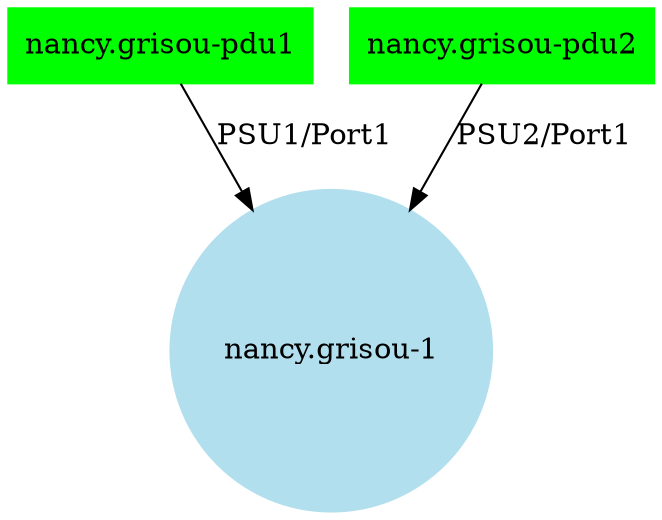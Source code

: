 digraph pdu1 {
  node [shape=circle, color=lightblue2, style=filled];
  "nancy.grisou-pdu1" [shape=box, color=green, style=filled];
  "nancy.grisou-pdu2" [shape=box, color=green, style=filled];
  "nancy.grisou-1";

  subgraph firstPSU {
    "nancy.grisou-pdu1" -> "nancy.grisou-1" [label="PSU1/Port1"];
  }

  subgraph secondPSU {
    "nancy.grisou-pdu2" -> "nancy.grisou-1" [label="PSU2/Port1"];
  }
}
